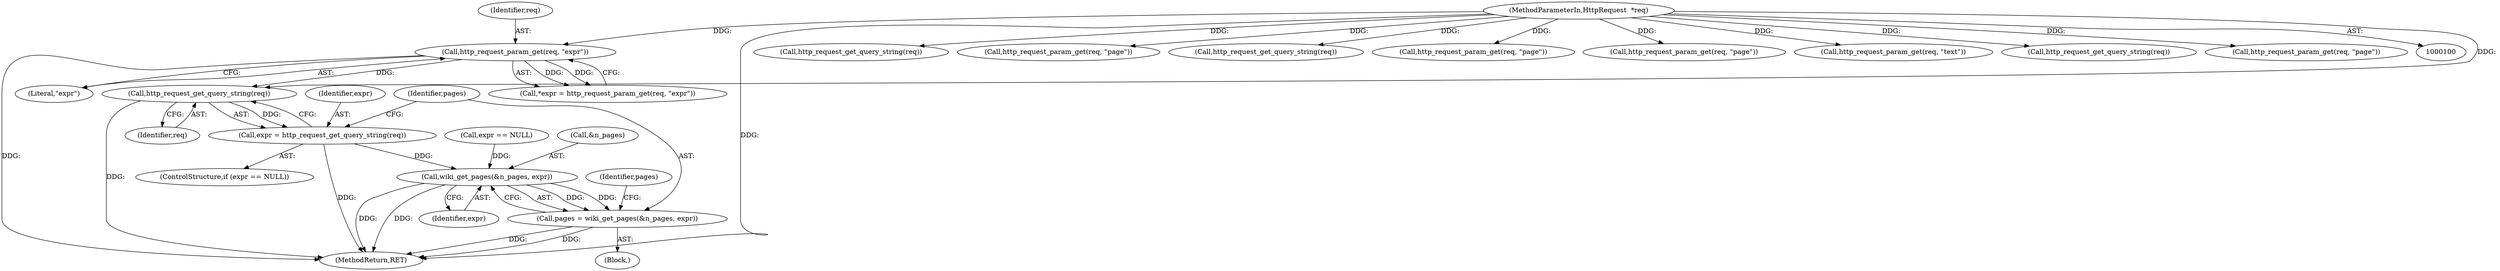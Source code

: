 digraph "0_didiwiki_5e5c796617e1712905dc5462b94bd5e6c08d15ea_0@pointer" {
"1000307" [label="(Call,http_request_get_query_string(req))"];
"1000298" [label="(Call,http_request_param_get(req, \"expr\"))"];
"1000101" [label="(MethodParameterIn,HttpRequest  *req)"];
"1000305" [label="(Call,expr = http_request_get_query_string(req))"];
"1000311" [label="(Call,wiki_get_pages(&n_pages, expr))"];
"1000309" [label="(Call,pages = wiki_get_pages(&n_pages, expr))"];
"1000367" [label="(MethodReturn,RET)"];
"1000302" [label="(Call,expr == NULL)"];
"1000307" [label="(Call,http_request_get_query_string(req))"];
"1000300" [label="(Literal,\"expr\")"];
"1000219" [label="(Call,http_request_get_query_string(req))"];
"1000305" [label="(Call,expr = http_request_get_query_string(req))"];
"1000298" [label="(Call,http_request_param_get(req, \"expr\"))"];
"1000299" [label="(Identifier,req)"];
"1000182" [label="(Call,http_request_param_get(req, \"page\"))"];
"1000133" [label="(Call,http_request_get_query_string(req))"];
"1000306" [label="(Identifier,expr)"];
"1000316" [label="(Identifier,pages)"];
"1000311" [label="(Call,wiki_get_pages(&n_pages, expr))"];
"1000310" [label="(Identifier,pages)"];
"1000296" [label="(Call,*expr = http_request_param_get(req, \"expr\"))"];
"1000301" [label="(ControlStructure,if (expr == NULL))"];
"1000314" [label="(Identifier,expr)"];
"1000124" [label="(Call,http_request_param_get(req, \"page\"))"];
"1000308" [label="(Identifier,req)"];
"1000101" [label="(MethodParameterIn,HttpRequest  *req)"];
"1000210" [label="(Call,http_request_param_get(req, \"page\"))"];
"1000175" [label="(Call,http_request_param_get(req, \"text\"))"];
"1000257" [label="(Call,http_request_get_query_string(req))"];
"1000312" [label="(Call,&n_pages)"];
"1000309" [label="(Call,pages = wiki_get_pages(&n_pages, expr))"];
"1000248" [label="(Call,http_request_param_get(req, \"page\"))"];
"1000288" [label="(Block,)"];
"1000307" -> "1000305"  [label="AST: "];
"1000307" -> "1000308"  [label="CFG: "];
"1000308" -> "1000307"  [label="AST: "];
"1000305" -> "1000307"  [label="CFG: "];
"1000307" -> "1000367"  [label="DDG: "];
"1000307" -> "1000305"  [label="DDG: "];
"1000298" -> "1000307"  [label="DDG: "];
"1000101" -> "1000307"  [label="DDG: "];
"1000298" -> "1000296"  [label="AST: "];
"1000298" -> "1000300"  [label="CFG: "];
"1000299" -> "1000298"  [label="AST: "];
"1000300" -> "1000298"  [label="AST: "];
"1000296" -> "1000298"  [label="CFG: "];
"1000298" -> "1000367"  [label="DDG: "];
"1000298" -> "1000296"  [label="DDG: "];
"1000298" -> "1000296"  [label="DDG: "];
"1000101" -> "1000298"  [label="DDG: "];
"1000101" -> "1000100"  [label="AST: "];
"1000101" -> "1000367"  [label="DDG: "];
"1000101" -> "1000124"  [label="DDG: "];
"1000101" -> "1000133"  [label="DDG: "];
"1000101" -> "1000175"  [label="DDG: "];
"1000101" -> "1000182"  [label="DDG: "];
"1000101" -> "1000210"  [label="DDG: "];
"1000101" -> "1000219"  [label="DDG: "];
"1000101" -> "1000248"  [label="DDG: "];
"1000101" -> "1000257"  [label="DDG: "];
"1000305" -> "1000301"  [label="AST: "];
"1000306" -> "1000305"  [label="AST: "];
"1000310" -> "1000305"  [label="CFG: "];
"1000305" -> "1000367"  [label="DDG: "];
"1000305" -> "1000311"  [label="DDG: "];
"1000311" -> "1000309"  [label="AST: "];
"1000311" -> "1000314"  [label="CFG: "];
"1000312" -> "1000311"  [label="AST: "];
"1000314" -> "1000311"  [label="AST: "];
"1000309" -> "1000311"  [label="CFG: "];
"1000311" -> "1000367"  [label="DDG: "];
"1000311" -> "1000367"  [label="DDG: "];
"1000311" -> "1000309"  [label="DDG: "];
"1000311" -> "1000309"  [label="DDG: "];
"1000302" -> "1000311"  [label="DDG: "];
"1000309" -> "1000288"  [label="AST: "];
"1000310" -> "1000309"  [label="AST: "];
"1000316" -> "1000309"  [label="CFG: "];
"1000309" -> "1000367"  [label="DDG: "];
"1000309" -> "1000367"  [label="DDG: "];
}
